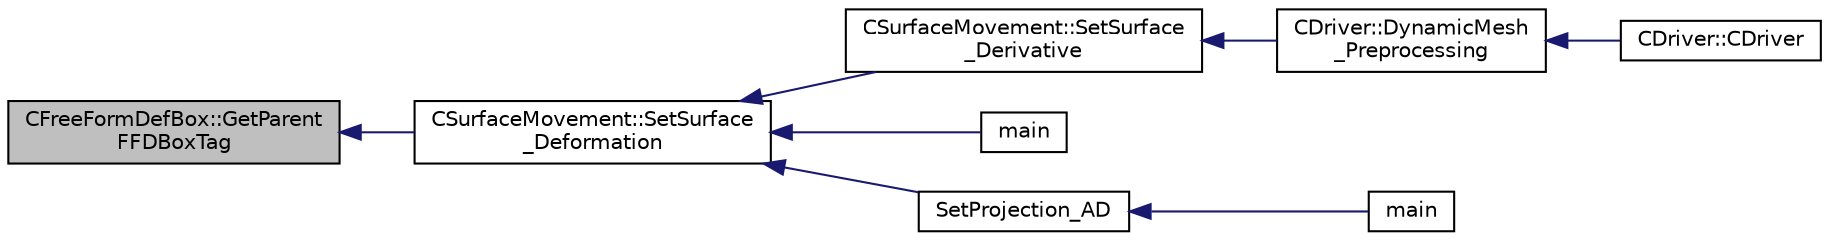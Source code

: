digraph "CFreeFormDefBox::GetParentFFDBoxTag"
{
  edge [fontname="Helvetica",fontsize="10",labelfontname="Helvetica",labelfontsize="10"];
  node [fontname="Helvetica",fontsize="10",shape=record];
  rankdir="LR";
  Node541 [label="CFreeFormDefBox::GetParent\lFFDBoxTag",height=0.2,width=0.4,color="black", fillcolor="grey75", style="filled", fontcolor="black"];
  Node541 -> Node542 [dir="back",color="midnightblue",fontsize="10",style="solid",fontname="Helvetica"];
  Node542 [label="CSurfaceMovement::SetSurface\l_Deformation",height=0.2,width=0.4,color="black", fillcolor="white", style="filled",URL="$class_c_surface_movement.html#a23bec9fbe1bcd7f6117100de93381ac3",tooltip="Set the surface/boundary deformation. "];
  Node542 -> Node543 [dir="back",color="midnightblue",fontsize="10",style="solid",fontname="Helvetica"];
  Node543 [label="CSurfaceMovement::SetSurface\l_Derivative",height=0.2,width=0.4,color="black", fillcolor="white", style="filled",URL="$class_c_surface_movement.html#af6aac73d04565bf6e9b81305b66e97e7",tooltip="Set derivatives of the surface/boundary deformation. "];
  Node543 -> Node544 [dir="back",color="midnightblue",fontsize="10",style="solid",fontname="Helvetica"];
  Node544 [label="CDriver::DynamicMesh\l_Preprocessing",height=0.2,width=0.4,color="black", fillcolor="white", style="filled",URL="$class_c_driver.html#af585d91d9c08dbddcc2b3e67dd5f5af9",tooltip="GridMovement_Preprocessing. "];
  Node544 -> Node545 [dir="back",color="midnightblue",fontsize="10",style="solid",fontname="Helvetica"];
  Node545 [label="CDriver::CDriver",height=0.2,width=0.4,color="black", fillcolor="white", style="filled",URL="$class_c_driver.html#a3fca4a013a6efa9bbb38fe78a86b5f3d",tooltip="Constructor of the class. "];
  Node542 -> Node546 [dir="back",color="midnightblue",fontsize="10",style="solid",fontname="Helvetica"];
  Node546 [label="main",height=0.2,width=0.4,color="black", fillcolor="white", style="filled",URL="$_s_u2___d_e_f_8cpp.html#a0ddf1224851353fc92bfbff6f499fa97"];
  Node542 -> Node547 [dir="back",color="midnightblue",fontsize="10",style="solid",fontname="Helvetica"];
  Node547 [label="SetProjection_AD",height=0.2,width=0.4,color="black", fillcolor="white", style="filled",URL="$_s_u2___d_o_t_8cpp.html#a3fceed882e8eb3d6796c8e8396af7d87",tooltip="Projection of the surface sensitivity using algorithmic differentiation (AD). "];
  Node547 -> Node548 [dir="back",color="midnightblue",fontsize="10",style="solid",fontname="Helvetica"];
  Node548 [label="main",height=0.2,width=0.4,color="black", fillcolor="white", style="filled",URL="$_s_u2___d_o_t_8cpp.html#a0ddf1224851353fc92bfbff6f499fa97"];
}
